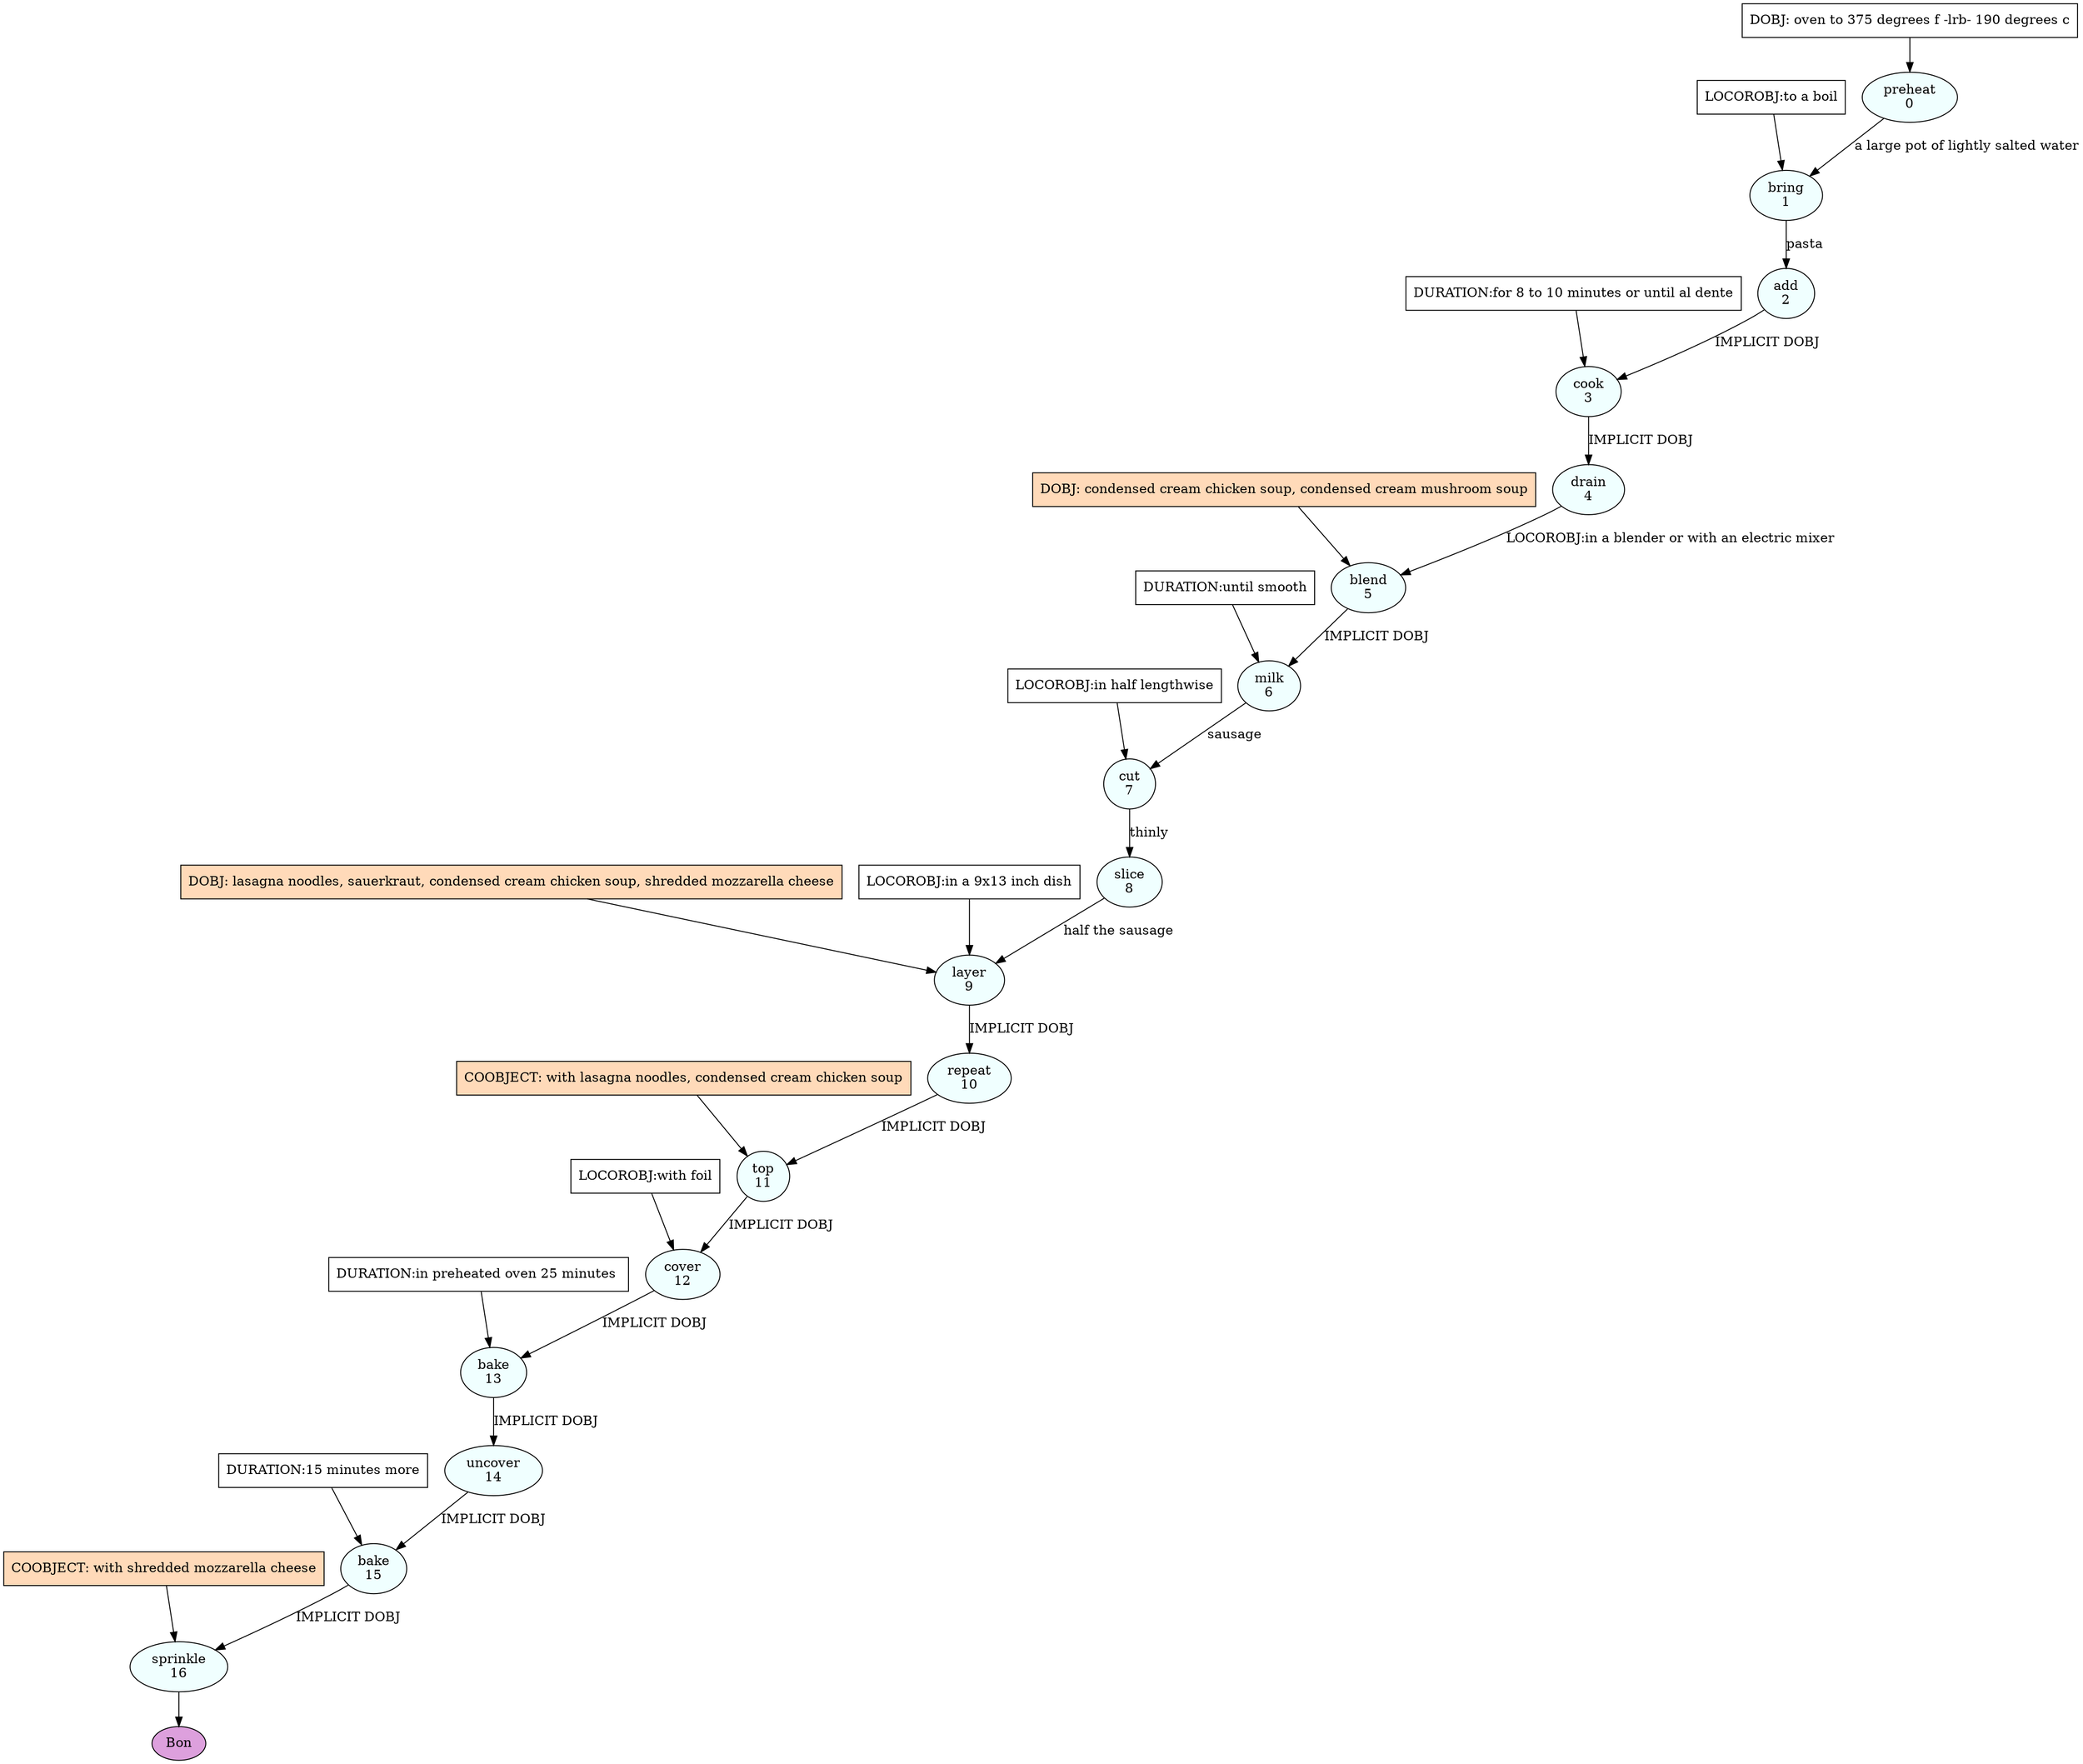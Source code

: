 digraph recipe {
E0[label="preheat
0", shape=oval, style=filled, fillcolor=azure]
E1[label="bring
1", shape=oval, style=filled, fillcolor=azure]
E2[label="add
2", shape=oval, style=filled, fillcolor=azure]
E3[label="cook
3", shape=oval, style=filled, fillcolor=azure]
E4[label="drain
4", shape=oval, style=filled, fillcolor=azure]
E5[label="blend
5", shape=oval, style=filled, fillcolor=azure]
E6[label="milk
6", shape=oval, style=filled, fillcolor=azure]
E7[label="cut
7", shape=oval, style=filled, fillcolor=azure]
E8[label="slice
8", shape=oval, style=filled, fillcolor=azure]
E9[label="layer
9", shape=oval, style=filled, fillcolor=azure]
E10[label="repeat
10", shape=oval, style=filled, fillcolor=azure]
E11[label="top
11", shape=oval, style=filled, fillcolor=azure]
E12[label="cover
12", shape=oval, style=filled, fillcolor=azure]
E13[label="bake
13", shape=oval, style=filled, fillcolor=azure]
E14[label="uncover
14", shape=oval, style=filled, fillcolor=azure]
E15[label="bake
15", shape=oval, style=filled, fillcolor=azure]
E16[label="sprinkle
16", shape=oval, style=filled, fillcolor=azure]
D0[label="DOBJ: oven to 375 degrees f -lrb- 190 degrees c", shape=box, style=filled, fillcolor=white]
D0 -> E0
E0 -> E1 [label="a large pot of lightly salted water"]
P1_0_0[label="LOCOROBJ:to a boil", shape=box, style=filled, fillcolor=white]
P1_0_0 -> E1
E1 -> E2 [label="pasta"]
E2 -> E3 [label="IMPLICIT DOBJ"]
P3_0_0[label="DURATION:for 8 to 10 minutes or until al dente", shape=box, style=filled, fillcolor=white]
P3_0_0 -> E3
E3 -> E4 [label="IMPLICIT DOBJ"]
D5_ing[label="DOBJ: condensed cream chicken soup, condensed cream mushroom soup", shape=box, style=filled, fillcolor=peachpuff]
D5_ing -> E5
E4 -> E5 [label="LOCOROBJ:in a blender or with an electric mixer"]
E5 -> E6 [label="IMPLICIT DOBJ"]
P6_0_0[label="DURATION:until smooth", shape=box, style=filled, fillcolor=white]
P6_0_0 -> E6
E6 -> E7 [label="sausage"]
P7_0_0[label="LOCOROBJ:in half lengthwise", shape=box, style=filled, fillcolor=white]
P7_0_0 -> E7
E7 -> E8 [label="thinly"]
D9_ing[label="DOBJ: lasagna noodles, sauerkraut, condensed cream chicken soup, shredded mozzarella cheese", shape=box, style=filled, fillcolor=peachpuff]
D9_ing -> E9
E8 -> E9 [label=" half the sausage"]
P9_0_0[label="LOCOROBJ:in a 9x13 inch dish", shape=box, style=filled, fillcolor=white]
P9_0_0 -> E9
E9 -> E10 [label="IMPLICIT DOBJ"]
E10 -> E11 [label="IMPLICIT DOBJ"]
P11_0_ing[label="COOBJECT: with lasagna noodles, condensed cream chicken soup", shape=box, style=filled, fillcolor=peachpuff]
P11_0_ing -> E11
E11 -> E12 [label="IMPLICIT DOBJ"]
P12_0_0[label="LOCOROBJ:with foil", shape=box, style=filled, fillcolor=white]
P12_0_0 -> E12
E12 -> E13 [label="IMPLICIT DOBJ"]
P13_0_0[label="DURATION:in preheated oven 25 minutes ", shape=box, style=filled, fillcolor=white]
P13_0_0 -> E13
E13 -> E14 [label="IMPLICIT DOBJ"]
E14 -> E15 [label="IMPLICIT DOBJ"]
P15_0_0[label="DURATION:15 minutes more", shape=box, style=filled, fillcolor=white]
P15_0_0 -> E15
E15 -> E16 [label="IMPLICIT DOBJ"]
P16_0_ing[label="COOBJECT: with shredded mozzarella cheese", shape=box, style=filled, fillcolor=peachpuff]
P16_0_ing -> E16
EOR[label="Bon", shape=oval, style=filled, fillcolor=plum]
E16 -> EOR
}
